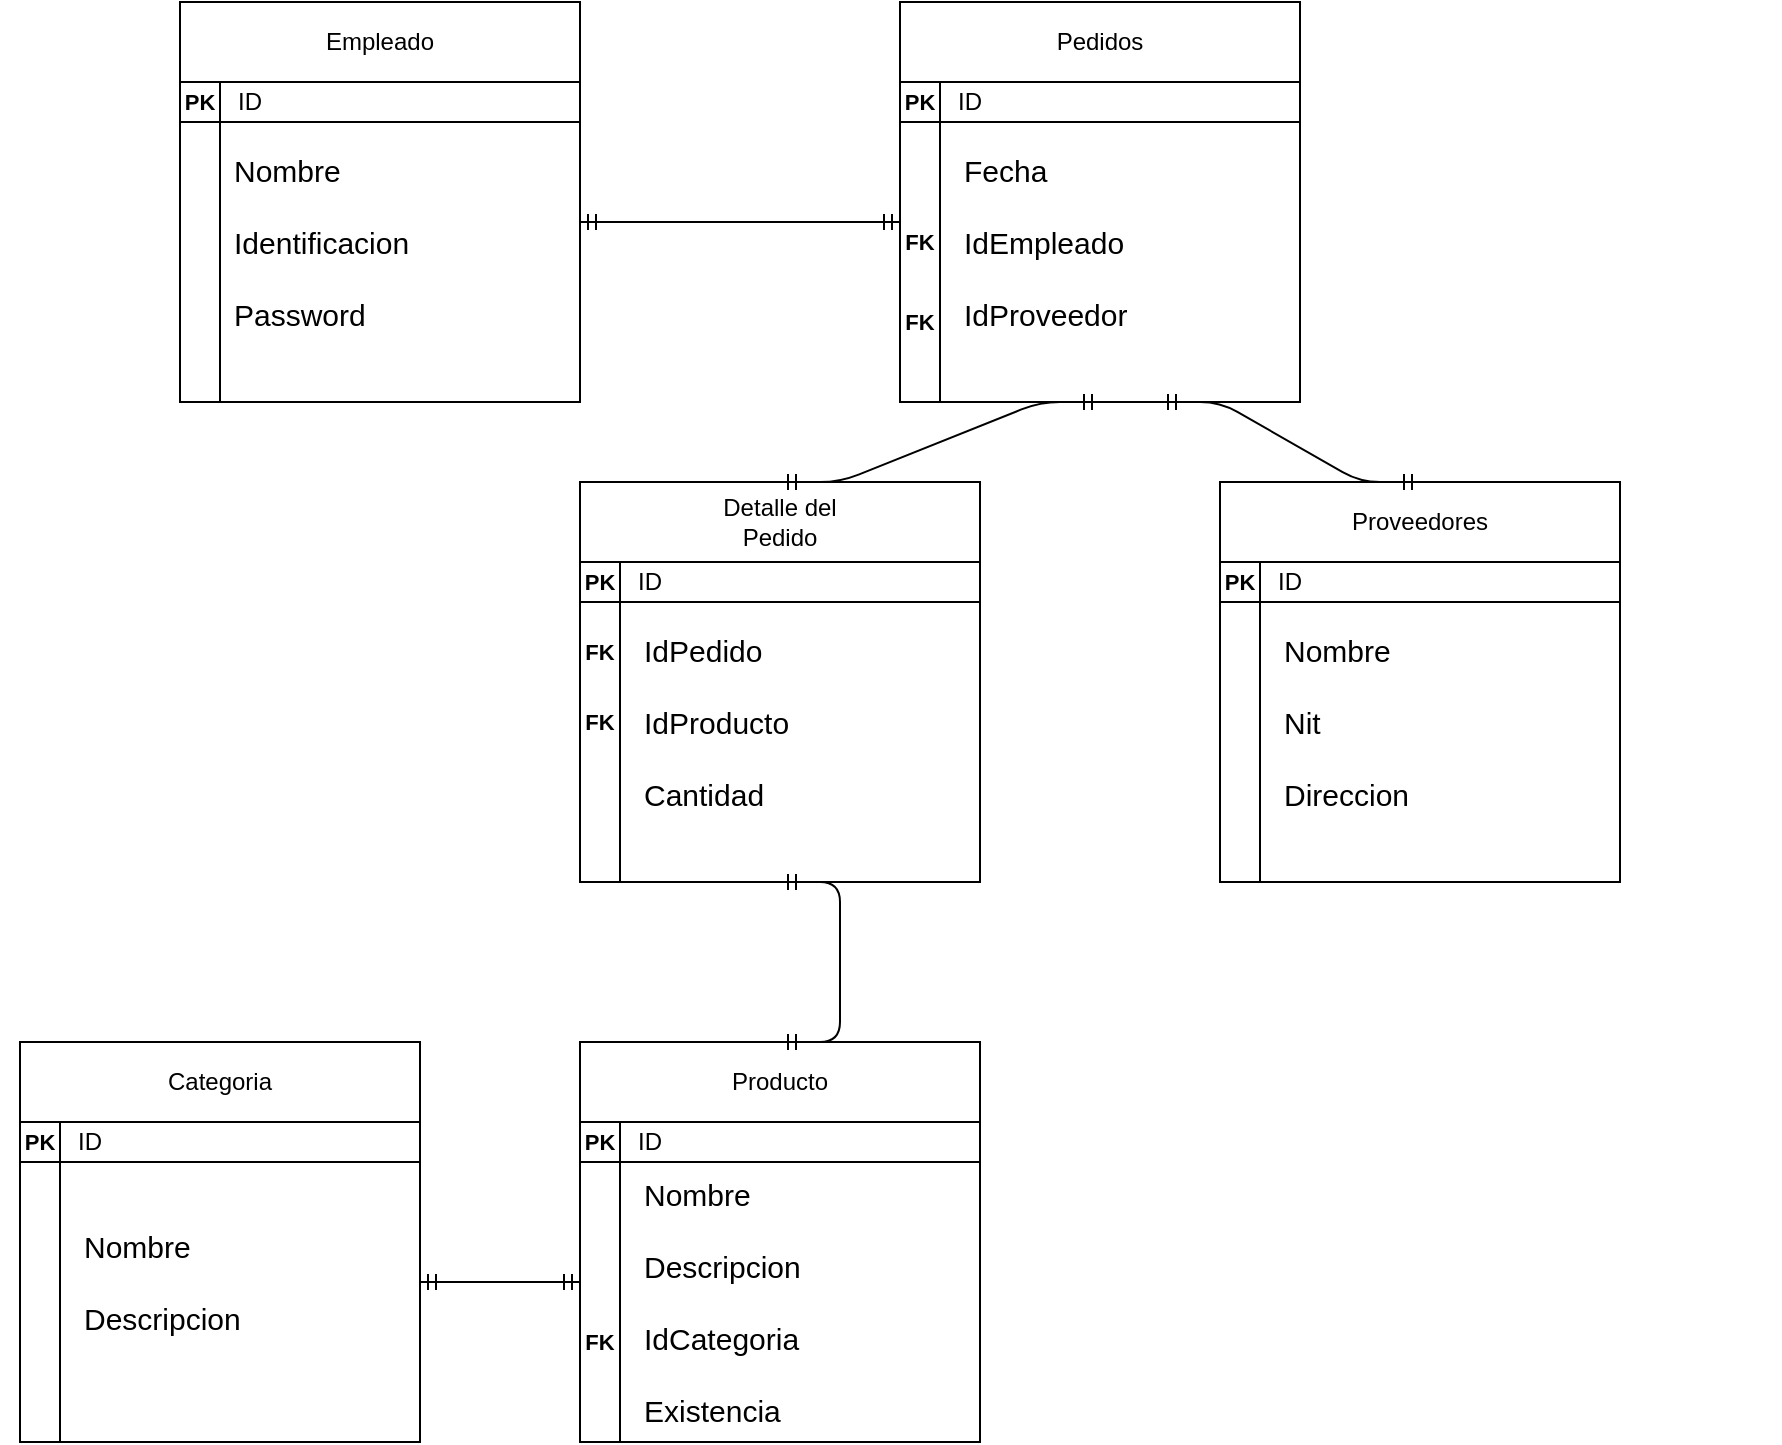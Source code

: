 <mxfile version="13.0.3" type="device"><diagram id="C5RBs43oDa-KdzZeNtuy" name="Page-1"><mxGraphModel dx="2044" dy="694" grid="1" gridSize="10" guides="1" tooltips="1" connect="1" arrows="1" fold="1" page="1" pageScale="1" pageWidth="827" pageHeight="1169" math="0" shadow="0"><root><mxCell id="WIyWlLk6GJQsqaUBKTNV-0"/><mxCell id="WIyWlLk6GJQsqaUBKTNV-1" parent="WIyWlLk6GJQsqaUBKTNV-0"/><mxCell id="4D97sem8EzCFIoqu4NCv-0" value="" style="shape=internalStorage;whiteSpace=wrap;html=1;backgroundOutline=1;" vertex="1" parent="WIyWlLk6GJQsqaUBKTNV-1"><mxGeometry x="80" y="80" width="200" height="160" as="geometry"/></mxCell><mxCell id="4D97sem8EzCFIoqu4NCv-1" value="" style="rounded=0;whiteSpace=wrap;html=1;" vertex="1" parent="WIyWlLk6GJQsqaUBKTNV-1"><mxGeometry x="80" y="40" width="200" height="40" as="geometry"/></mxCell><mxCell id="4D97sem8EzCFIoqu4NCv-2" value="Empleado" style="text;html=1;strokeColor=none;fillColor=none;align=center;verticalAlign=middle;whiteSpace=wrap;rounded=0;" vertex="1" parent="WIyWlLk6GJQsqaUBKTNV-1"><mxGeometry x="135" y="45" width="90" height="30" as="geometry"/></mxCell><mxCell id="4D97sem8EzCFIoqu4NCv-3" value="" style="shape=internalStorage;whiteSpace=wrap;html=1;backgroundOutline=1;" vertex="1" parent="WIyWlLk6GJQsqaUBKTNV-1"><mxGeometry x="440" y="80" width="200" height="160" as="geometry"/></mxCell><mxCell id="4D97sem8EzCFIoqu4NCv-4" value="" style="rounded=0;whiteSpace=wrap;html=1;" vertex="1" parent="WIyWlLk6GJQsqaUBKTNV-1"><mxGeometry x="440" y="40" width="200" height="40" as="geometry"/></mxCell><mxCell id="4D97sem8EzCFIoqu4NCv-5" value="Pedidos" style="text;html=1;strokeColor=none;fillColor=none;align=center;verticalAlign=middle;whiteSpace=wrap;rounded=0;" vertex="1" parent="WIyWlLk6GJQsqaUBKTNV-1"><mxGeometry x="495" y="45" width="90" height="30" as="geometry"/></mxCell><mxCell id="4D97sem8EzCFIoqu4NCv-6" value="" style="shape=internalStorage;whiteSpace=wrap;html=1;backgroundOutline=1;" vertex="1" parent="WIyWlLk6GJQsqaUBKTNV-1"><mxGeometry x="600" y="320" width="200" height="160" as="geometry"/></mxCell><mxCell id="4D97sem8EzCFIoqu4NCv-7" value="" style="rounded=0;whiteSpace=wrap;html=1;" vertex="1" parent="WIyWlLk6GJQsqaUBKTNV-1"><mxGeometry x="600" y="280" width="200" height="40" as="geometry"/></mxCell><mxCell id="4D97sem8EzCFIoqu4NCv-8" value="Proveedores" style="text;html=1;strokeColor=none;fillColor=none;align=center;verticalAlign=middle;whiteSpace=wrap;rounded=0;" vertex="1" parent="WIyWlLk6GJQsqaUBKTNV-1"><mxGeometry x="655" y="285" width="90" height="30" as="geometry"/></mxCell><mxCell id="4D97sem8EzCFIoqu4NCv-9" value="" style="shape=internalStorage;whiteSpace=wrap;html=1;backgroundOutline=1;" vertex="1" parent="WIyWlLk6GJQsqaUBKTNV-1"><mxGeometry x="280" y="320" width="200" height="160" as="geometry"/></mxCell><mxCell id="4D97sem8EzCFIoqu4NCv-10" value="" style="rounded=0;whiteSpace=wrap;html=1;" vertex="1" parent="WIyWlLk6GJQsqaUBKTNV-1"><mxGeometry x="280" y="280" width="200" height="40" as="geometry"/></mxCell><mxCell id="4D97sem8EzCFIoqu4NCv-11" value="Detalle del Pedido" style="text;html=1;strokeColor=none;fillColor=none;align=center;verticalAlign=middle;whiteSpace=wrap;rounded=0;" vertex="1" parent="WIyWlLk6GJQsqaUBKTNV-1"><mxGeometry x="335" y="285" width="90" height="30" as="geometry"/></mxCell><mxCell id="4D97sem8EzCFIoqu4NCv-12" value="" style="shape=internalStorage;whiteSpace=wrap;html=1;backgroundOutline=1;" vertex="1" parent="WIyWlLk6GJQsqaUBKTNV-1"><mxGeometry x="280" y="600" width="200" height="160" as="geometry"/></mxCell><mxCell id="4D97sem8EzCFIoqu4NCv-13" value="" style="rounded=0;whiteSpace=wrap;html=1;" vertex="1" parent="WIyWlLk6GJQsqaUBKTNV-1"><mxGeometry x="280" y="560" width="200" height="40" as="geometry"/></mxCell><mxCell id="4D97sem8EzCFIoqu4NCv-14" value="Producto" style="text;html=1;strokeColor=none;fillColor=none;align=center;verticalAlign=middle;whiteSpace=wrap;rounded=0;" vertex="1" parent="WIyWlLk6GJQsqaUBKTNV-1"><mxGeometry x="335" y="565" width="90" height="30" as="geometry"/></mxCell><mxCell id="4D97sem8EzCFIoqu4NCv-15" value="" style="shape=internalStorage;whiteSpace=wrap;html=1;backgroundOutline=1;" vertex="1" parent="WIyWlLk6GJQsqaUBKTNV-1"><mxGeometry y="600" width="200" height="160" as="geometry"/></mxCell><mxCell id="4D97sem8EzCFIoqu4NCv-16" value="" style="rounded=0;whiteSpace=wrap;html=1;" vertex="1" parent="WIyWlLk6GJQsqaUBKTNV-1"><mxGeometry y="560" width="200" height="40" as="geometry"/></mxCell><mxCell id="4D97sem8EzCFIoqu4NCv-17" value="Categoria" style="text;html=1;strokeColor=none;fillColor=none;align=center;verticalAlign=middle;whiteSpace=wrap;rounded=0;" vertex="1" parent="WIyWlLk6GJQsqaUBKTNV-1"><mxGeometry x="55" y="565" width="90" height="30" as="geometry"/></mxCell><mxCell id="4D97sem8EzCFIoqu4NCv-18" value="&lt;b style=&quot;font-size: 11px;&quot;&gt;&lt;font style=&quot;font-size: 11px;&quot;&gt;PK&lt;/font&gt;&lt;/b&gt;" style="text;html=1;strokeColor=none;fillColor=none;align=center;verticalAlign=middle;whiteSpace=wrap;rounded=0;fontSize=11;" vertex="1" parent="WIyWlLk6GJQsqaUBKTNV-1"><mxGeometry x="70" y="80" width="40" height="20" as="geometry"/></mxCell><mxCell id="4D97sem8EzCFIoqu4NCv-19" value="&lt;b style=&quot;font-size: 11px;&quot;&gt;&lt;font style=&quot;font-size: 11px;&quot;&gt;PK&lt;/font&gt;&lt;/b&gt;" style="text;html=1;strokeColor=none;fillColor=none;align=center;verticalAlign=middle;whiteSpace=wrap;rounded=0;fontSize=11;" vertex="1" parent="WIyWlLk6GJQsqaUBKTNV-1"><mxGeometry x="430" y="80" width="40" height="20" as="geometry"/></mxCell><mxCell id="4D97sem8EzCFIoqu4NCv-20" value="&lt;b style=&quot;font-size: 11px;&quot;&gt;&lt;font style=&quot;font-size: 11px;&quot;&gt;PK&lt;/font&gt;&lt;/b&gt;" style="text;html=1;strokeColor=none;fillColor=none;align=center;verticalAlign=middle;whiteSpace=wrap;rounded=0;fontSize=11;" vertex="1" parent="WIyWlLk6GJQsqaUBKTNV-1"><mxGeometry x="270" y="320" width="40" height="20" as="geometry"/></mxCell><mxCell id="4D97sem8EzCFIoqu4NCv-21" value="&lt;b style=&quot;font-size: 11px;&quot;&gt;&lt;font style=&quot;font-size: 11px;&quot;&gt;PK&lt;/font&gt;&lt;/b&gt;" style="text;html=1;strokeColor=none;fillColor=none;align=center;verticalAlign=middle;whiteSpace=wrap;rounded=0;fontSize=11;" vertex="1" parent="WIyWlLk6GJQsqaUBKTNV-1"><mxGeometry x="590" y="320" width="40" height="20" as="geometry"/></mxCell><mxCell id="4D97sem8EzCFIoqu4NCv-22" value="&lt;b style=&quot;font-size: 11px;&quot;&gt;&lt;font style=&quot;font-size: 11px;&quot;&gt;PK&lt;/font&gt;&lt;/b&gt;" style="text;html=1;strokeColor=none;fillColor=none;align=center;verticalAlign=middle;whiteSpace=wrap;rounded=0;fontSize=11;" vertex="1" parent="WIyWlLk6GJQsqaUBKTNV-1"><mxGeometry x="270" y="600" width="40" height="20" as="geometry"/></mxCell><mxCell id="4D97sem8EzCFIoqu4NCv-23" value="&lt;b style=&quot;font-size: 11px;&quot;&gt;&lt;font style=&quot;font-size: 11px;&quot;&gt;PK&lt;/font&gt;&lt;/b&gt;" style="text;html=1;strokeColor=none;fillColor=none;align=center;verticalAlign=middle;whiteSpace=wrap;rounded=0;fontSize=11;" vertex="1" parent="WIyWlLk6GJQsqaUBKTNV-1"><mxGeometry x="-10" y="600" width="40" height="20" as="geometry"/></mxCell><mxCell id="4D97sem8EzCFIoqu4NCv-24" value="ID" style="text;html=1;strokeColor=none;fillColor=none;align=center;verticalAlign=middle;whiteSpace=wrap;rounded=0;fontSize=12;" vertex="1" parent="WIyWlLk6GJQsqaUBKTNV-1"><mxGeometry x="95" y="80" width="40" height="20" as="geometry"/></mxCell><mxCell id="4D97sem8EzCFIoqu4NCv-25" value="ID" style="text;html=1;strokeColor=none;fillColor=none;align=center;verticalAlign=middle;whiteSpace=wrap;rounded=0;fontSize=12;" vertex="1" parent="WIyWlLk6GJQsqaUBKTNV-1"><mxGeometry x="455" y="80" width="40" height="20" as="geometry"/></mxCell><mxCell id="4D97sem8EzCFIoqu4NCv-26" value="ID" style="text;html=1;strokeColor=none;fillColor=none;align=center;verticalAlign=middle;whiteSpace=wrap;rounded=0;fontSize=12;" vertex="1" parent="WIyWlLk6GJQsqaUBKTNV-1"><mxGeometry x="295" y="320" width="40" height="20" as="geometry"/></mxCell><mxCell id="4D97sem8EzCFIoqu4NCv-27" value="ID" style="text;html=1;strokeColor=none;fillColor=none;align=center;verticalAlign=middle;whiteSpace=wrap;rounded=0;fontSize=12;" vertex="1" parent="WIyWlLk6GJQsqaUBKTNV-1"><mxGeometry x="615" y="320" width="40" height="20" as="geometry"/></mxCell><mxCell id="4D97sem8EzCFIoqu4NCv-28" value="ID" style="text;html=1;strokeColor=none;fillColor=none;align=center;verticalAlign=middle;whiteSpace=wrap;rounded=0;fontSize=12;" vertex="1" parent="WIyWlLk6GJQsqaUBKTNV-1"><mxGeometry x="15" y="600" width="40" height="20" as="geometry"/></mxCell><mxCell id="4D97sem8EzCFIoqu4NCv-29" value="ID" style="text;html=1;strokeColor=none;fillColor=none;align=center;verticalAlign=middle;whiteSpace=wrap;rounded=0;fontSize=12;" vertex="1" parent="WIyWlLk6GJQsqaUBKTNV-1"><mxGeometry x="295" y="600" width="40" height="20" as="geometry"/></mxCell><mxCell id="4D97sem8EzCFIoqu4NCv-30" value="&lt;font style=&quot;font-size: 15px&quot;&gt;Nombre&lt;br&gt;&lt;br&gt;Identificacion&lt;br&gt;&lt;br&gt;Password&lt;/font&gt;" style="text;html=1;strokeColor=none;fillColor=none;align=left;verticalAlign=middle;whiteSpace=wrap;rounded=0;fontSize=12;" vertex="1" parent="WIyWlLk6GJQsqaUBKTNV-1"><mxGeometry x="105" y="150" width="40" height="20" as="geometry"/></mxCell><mxCell id="4D97sem8EzCFIoqu4NCv-32" value="&lt;span style=&quot;font-size: 15px&quot;&gt;IdPedido&lt;br&gt;&lt;br&gt;IdProducto&lt;br&gt;&lt;br&gt;Cantidad&lt;br&gt;&lt;/span&gt;" style="text;html=1;strokeColor=none;fillColor=none;align=left;verticalAlign=middle;whiteSpace=wrap;rounded=0;fontSize=12;" vertex="1" parent="WIyWlLk6GJQsqaUBKTNV-1"><mxGeometry x="310" y="390" width="250" height="20" as="geometry"/></mxCell><mxCell id="4D97sem8EzCFIoqu4NCv-33" value="&lt;span style=&quot;font-size: 15px&quot;&gt;Fecha&lt;br&gt;&lt;br&gt;IdEmpleado&lt;br&gt;&lt;br&gt;IdProveedor&lt;br&gt;&lt;/span&gt;" style="text;html=1;strokeColor=none;fillColor=none;align=left;verticalAlign=middle;whiteSpace=wrap;rounded=0;fontSize=12;" vertex="1" parent="WIyWlLk6GJQsqaUBKTNV-1"><mxGeometry x="470" y="150" width="250" height="20" as="geometry"/></mxCell><mxCell id="4D97sem8EzCFIoqu4NCv-34" value="&lt;span style=&quot;font-size: 15px&quot;&gt;Nombre&lt;br&gt;&lt;br&gt;Nit&lt;br&gt;&lt;br&gt;Direccion&lt;br&gt;&lt;/span&gt;" style="text;html=1;strokeColor=none;fillColor=none;align=left;verticalAlign=middle;whiteSpace=wrap;rounded=0;fontSize=12;" vertex="1" parent="WIyWlLk6GJQsqaUBKTNV-1"><mxGeometry x="630" y="390" width="250" height="20" as="geometry"/></mxCell><mxCell id="4D97sem8EzCFIoqu4NCv-35" value="&lt;span style=&quot;font-size: 15px&quot;&gt;Nombre&lt;br&gt;&lt;br&gt;Descripcion&lt;br&gt;&lt;br&gt;IdCategoria&lt;br&gt;&lt;br&gt;Existencia&lt;br&gt;&lt;/span&gt;" style="text;html=1;strokeColor=none;fillColor=none;align=left;verticalAlign=middle;whiteSpace=wrap;rounded=0;fontSize=12;" vertex="1" parent="WIyWlLk6GJQsqaUBKTNV-1"><mxGeometry x="310" y="680" width="250" height="20" as="geometry"/></mxCell><mxCell id="4D97sem8EzCFIoqu4NCv-36" value="&lt;span style=&quot;font-size: 15px&quot;&gt;Nombre&amp;nbsp;&lt;br&gt;&lt;br&gt;Descripcion&lt;br&gt;&lt;/span&gt;" style="text;html=1;strokeColor=none;fillColor=none;align=left;verticalAlign=middle;whiteSpace=wrap;rounded=0;fontSize=12;" vertex="1" parent="WIyWlLk6GJQsqaUBKTNV-1"><mxGeometry x="30" y="670" width="140" height="20" as="geometry"/></mxCell><mxCell id="4D97sem8EzCFIoqu4NCv-37" value="&lt;b style=&quot;font-size: 11px&quot;&gt;&lt;font style=&quot;font-size: 11px&quot;&gt;FK&lt;/font&gt;&lt;/b&gt;" style="text;html=1;strokeColor=none;fillColor=none;align=center;verticalAlign=middle;whiteSpace=wrap;rounded=0;fontSize=11;" vertex="1" parent="WIyWlLk6GJQsqaUBKTNV-1"><mxGeometry x="430" y="150" width="40" height="20" as="geometry"/></mxCell><mxCell id="4D97sem8EzCFIoqu4NCv-38" value="&lt;b style=&quot;font-size: 11px&quot;&gt;&lt;font style=&quot;font-size: 11px&quot;&gt;FK&lt;/font&gt;&lt;/b&gt;" style="text;html=1;strokeColor=none;fillColor=none;align=center;verticalAlign=middle;whiteSpace=wrap;rounded=0;fontSize=11;" vertex="1" parent="WIyWlLk6GJQsqaUBKTNV-1"><mxGeometry x="430" y="190" width="40" height="20" as="geometry"/></mxCell><mxCell id="4D97sem8EzCFIoqu4NCv-39" value="&lt;b style=&quot;font-size: 11px&quot;&gt;&lt;font style=&quot;font-size: 11px&quot;&gt;FK&lt;/font&gt;&lt;/b&gt;" style="text;html=1;strokeColor=none;fillColor=none;align=center;verticalAlign=middle;whiteSpace=wrap;rounded=0;fontSize=11;" vertex="1" parent="WIyWlLk6GJQsqaUBKTNV-1"><mxGeometry x="270" y="355" width="40" height="20" as="geometry"/></mxCell><mxCell id="4D97sem8EzCFIoqu4NCv-40" value="&lt;b style=&quot;font-size: 11px&quot;&gt;&lt;font style=&quot;font-size: 11px&quot;&gt;FK&lt;/font&gt;&lt;/b&gt;" style="text;html=1;strokeColor=none;fillColor=none;align=center;verticalAlign=middle;whiteSpace=wrap;rounded=0;fontSize=11;" vertex="1" parent="WIyWlLk6GJQsqaUBKTNV-1"><mxGeometry x="270" y="390" width="40" height="20" as="geometry"/></mxCell><mxCell id="4D97sem8EzCFIoqu4NCv-41" value="&lt;b style=&quot;font-size: 11px&quot;&gt;&lt;font style=&quot;font-size: 11px&quot;&gt;FK&lt;/font&gt;&lt;/b&gt;" style="text;html=1;strokeColor=none;fillColor=none;align=center;verticalAlign=middle;whiteSpace=wrap;rounded=0;fontSize=11;" vertex="1" parent="WIyWlLk6GJQsqaUBKTNV-1"><mxGeometry x="270" y="700" width="40" height="20" as="geometry"/></mxCell><mxCell id="4D97sem8EzCFIoqu4NCv-42" value="" style="edgeStyle=entityRelationEdgeStyle;fontSize=12;html=1;endArrow=ERmandOne;startArrow=ERmandOne;entryX=0.25;entryY=0;entryDx=0;entryDy=0;" edge="1" parent="WIyWlLk6GJQsqaUBKTNV-1" target="4D97sem8EzCFIoqu4NCv-37"><mxGeometry width="100" height="100" relative="1" as="geometry"><mxPoint x="280" y="150" as="sourcePoint"/><mxPoint x="340" y="390" as="targetPoint"/></mxGeometry></mxCell><mxCell id="4D97sem8EzCFIoqu4NCv-44" value="" style="edgeStyle=entityRelationEdgeStyle;fontSize=12;html=1;endArrow=ERmandOne;startArrow=ERmandOne;entryX=0.5;entryY=1;entryDx=0;entryDy=0;exitX=0.5;exitY=0;exitDx=0;exitDy=0;" edge="1" parent="WIyWlLk6GJQsqaUBKTNV-1" source="4D97sem8EzCFIoqu4NCv-10" target="4D97sem8EzCFIoqu4NCv-3"><mxGeometry width="100" height="100" relative="1" as="geometry"><mxPoint x="290" y="160" as="sourcePoint"/><mxPoint x="450" y="160" as="targetPoint"/></mxGeometry></mxCell><mxCell id="4D97sem8EzCFIoqu4NCv-45" value="" style="edgeStyle=entityRelationEdgeStyle;fontSize=12;html=1;endArrow=ERmandOne;startArrow=ERmandOne;entryX=0.5;entryY=0;entryDx=0;entryDy=0;" edge="1" parent="WIyWlLk6GJQsqaUBKTNV-1" target="4D97sem8EzCFIoqu4NCv-7"><mxGeometry width="100" height="100" relative="1" as="geometry"><mxPoint x="570" y="240" as="sourcePoint"/><mxPoint x="772" y="140" as="targetPoint"/></mxGeometry></mxCell><mxCell id="4D97sem8EzCFIoqu4NCv-46" value="" style="edgeStyle=entityRelationEdgeStyle;fontSize=12;html=1;endArrow=ERmandOne;startArrow=ERmandOne;entryX=0.5;entryY=0;entryDx=0;entryDy=0;exitX=0.5;exitY=1;exitDx=0;exitDy=0;" edge="1" parent="WIyWlLk6GJQsqaUBKTNV-1" source="4D97sem8EzCFIoqu4NCv-9" target="4D97sem8EzCFIoqu4NCv-13"><mxGeometry width="100" height="100" relative="1" as="geometry"><mxPoint x="580" y="250" as="sourcePoint"/><mxPoint x="710" y="290" as="targetPoint"/></mxGeometry></mxCell><mxCell id="4D97sem8EzCFIoqu4NCv-47" value="" style="edgeStyle=entityRelationEdgeStyle;fontSize=12;html=1;endArrow=ERmandOne;startArrow=ERmandOne;exitX=1;exitY=0.5;exitDx=0;exitDy=0;entryX=0;entryY=0.5;entryDx=0;entryDy=0;" edge="1" parent="WIyWlLk6GJQsqaUBKTNV-1" source="4D97sem8EzCFIoqu4NCv-15" target="4D97sem8EzCFIoqu4NCv-12"><mxGeometry width="100" height="100" relative="1" as="geometry"><mxPoint x="590" y="260" as="sourcePoint"/><mxPoint x="250" y="620" as="targetPoint"/></mxGeometry></mxCell></root></mxGraphModel></diagram></mxfile>